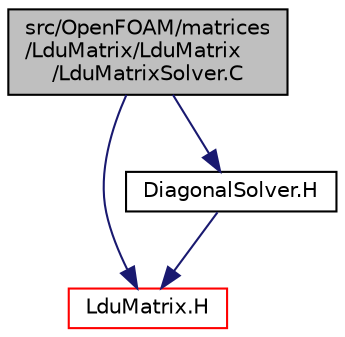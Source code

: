 digraph "src/OpenFOAM/matrices/LduMatrix/LduMatrix/LduMatrixSolver.C"
{
  bgcolor="transparent";
  edge [fontname="Helvetica",fontsize="10",labelfontname="Helvetica",labelfontsize="10"];
  node [fontname="Helvetica",fontsize="10",shape=record];
  Node1 [label="src/OpenFOAM/matrices\l/LduMatrix/LduMatrix\l/LduMatrixSolver.C",height=0.2,width=0.4,color="black", fillcolor="grey75", style="filled", fontcolor="black"];
  Node1 -> Node2 [color="midnightblue",fontsize="10",style="solid",fontname="Helvetica"];
  Node2 [label="LduMatrix.H",height=0.2,width=0.4,color="red",URL="$a08408.html"];
  Node1 -> Node3 [color="midnightblue",fontsize="10",style="solid",fontname="Helvetica"];
  Node3 [label="DiagonalSolver.H",height=0.2,width=0.4,color="black",URL="$a08470.html"];
  Node3 -> Node2 [color="midnightblue",fontsize="10",style="solid",fontname="Helvetica"];
}
